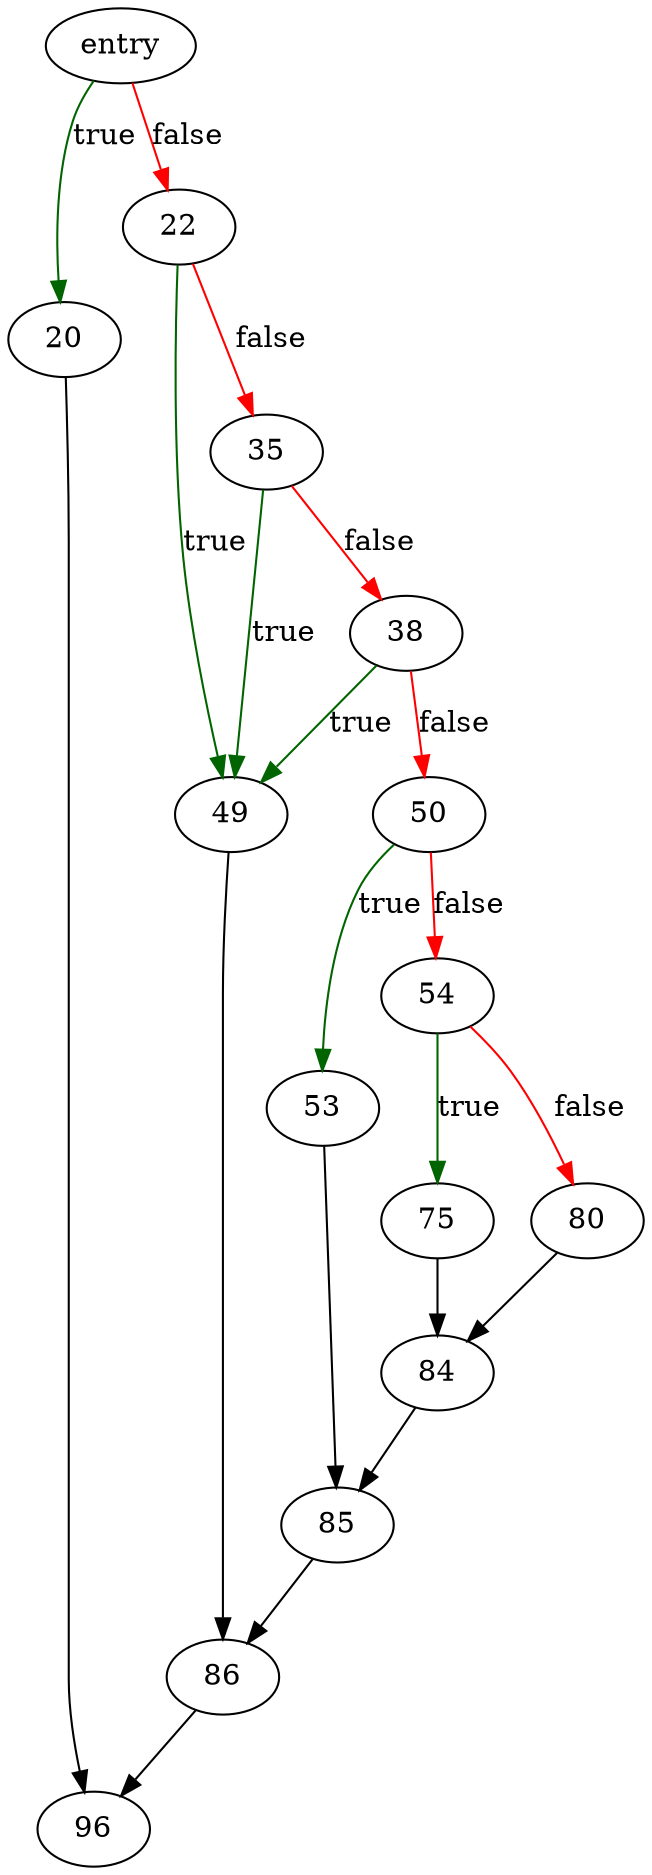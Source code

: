 digraph "blobReadWrite" {
	// Node definitions.
	5 [label=entry];
	20;
	22;
	35;
	38;
	49;
	50;
	53;
	54;
	75;
	80;
	84;
	85;
	86;
	96;

	// Edge definitions.
	5 -> 20 [
		color=darkgreen
		label=true
	];
	5 -> 22 [
		color=red
		label=false
	];
	20 -> 96;
	22 -> 35 [
		color=red
		label=false
	];
	22 -> 49 [
		color=darkgreen
		label=true
	];
	35 -> 38 [
		color=red
		label=false
	];
	35 -> 49 [
		color=darkgreen
		label=true
	];
	38 -> 49 [
		color=darkgreen
		label=true
	];
	38 -> 50 [
		color=red
		label=false
	];
	49 -> 86;
	50 -> 53 [
		color=darkgreen
		label=true
	];
	50 -> 54 [
		color=red
		label=false
	];
	53 -> 85;
	54 -> 75 [
		color=darkgreen
		label=true
	];
	54 -> 80 [
		color=red
		label=false
	];
	75 -> 84;
	80 -> 84;
	84 -> 85;
	85 -> 86;
	86 -> 96;
}